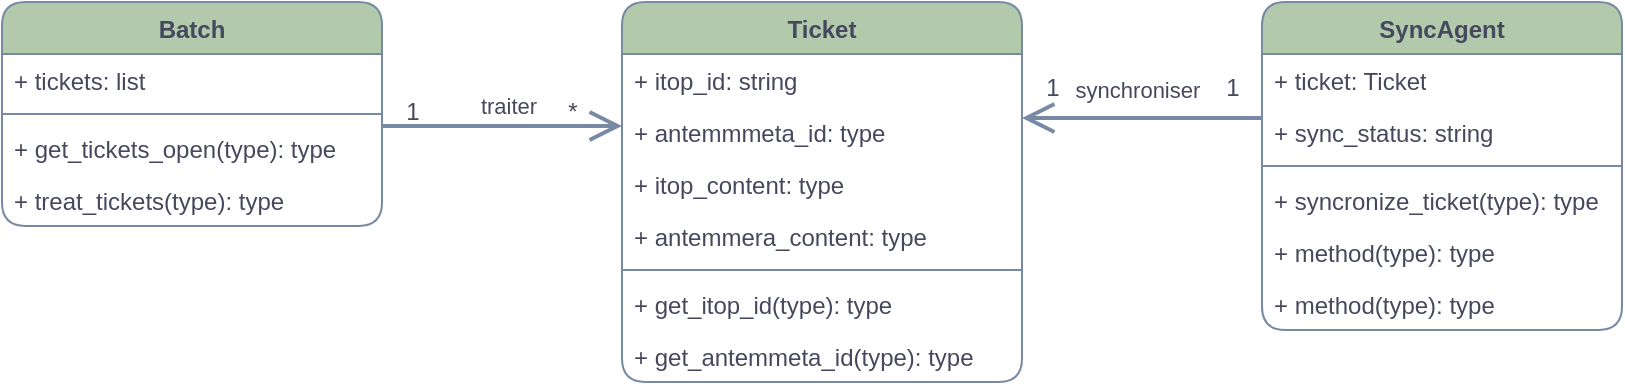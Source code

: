 <mxfile version="21.6.7" type="github">
  <diagram name="Page-1" id="RKyPNBM3HgYeOPSSIwJ7">
    <mxGraphModel dx="1434" dy="782" grid="1" gridSize="10" guides="1" tooltips="1" connect="1" arrows="1" fold="1" page="1" pageScale="1" pageWidth="827" pageHeight="1169" math="0" shadow="0">
      <root>
        <mxCell id="0" />
        <mxCell id="1" parent="0" />
        <mxCell id="-EAUrE1-mOs35V8S9X0K-1" value="Ticket" style="swimlane;fontStyle=1;align=center;verticalAlign=top;childLayout=stackLayout;horizontal=1;startSize=26;horizontalStack=0;resizeParent=1;resizeParentMax=0;resizeLast=0;collapsible=1;marginBottom=0;whiteSpace=wrap;html=1;labelBackgroundColor=none;rounded=1;fillColor=#B2C9AB;strokeColor=#788AA3;fontColor=#46495D;" vertex="1" parent="1">
          <mxGeometry x="320" y="40" width="200" height="190" as="geometry">
            <mxRectangle x="160" y="160" width="70" height="30" as="alternateBounds" />
          </mxGeometry>
        </mxCell>
        <mxCell id="-EAUrE1-mOs35V8S9X0K-5" value="+ itop_id: string" style="text;strokeColor=none;fillColor=none;align=left;verticalAlign=top;spacingLeft=4;spacingRight=4;overflow=hidden;rotatable=0;points=[[0,0.5],[1,0.5]];portConstraint=eastwest;whiteSpace=wrap;html=1;labelBackgroundColor=none;rounded=1;fontColor=#46495D;" vertex="1" parent="-EAUrE1-mOs35V8S9X0K-1">
          <mxGeometry y="26" width="200" height="26" as="geometry" />
        </mxCell>
        <mxCell id="-EAUrE1-mOs35V8S9X0K-6" value="+ antemmmeta_id: type" style="text;strokeColor=none;fillColor=none;align=left;verticalAlign=top;spacingLeft=4;spacingRight=4;overflow=hidden;rotatable=0;points=[[0,0.5],[1,0.5]];portConstraint=eastwest;whiteSpace=wrap;html=1;labelBackgroundColor=none;rounded=1;fontColor=#46495D;" vertex="1" parent="-EAUrE1-mOs35V8S9X0K-1">
          <mxGeometry y="52" width="200" height="26" as="geometry" />
        </mxCell>
        <mxCell id="-EAUrE1-mOs35V8S9X0K-2" value="+ itop_content: type" style="text;strokeColor=none;fillColor=none;align=left;verticalAlign=top;spacingLeft=4;spacingRight=4;overflow=hidden;rotatable=0;points=[[0,0.5],[1,0.5]];portConstraint=eastwest;whiteSpace=wrap;html=1;labelBackgroundColor=none;rounded=1;fontColor=#46495D;" vertex="1" parent="-EAUrE1-mOs35V8S9X0K-1">
          <mxGeometry y="78" width="200" height="26" as="geometry" />
        </mxCell>
        <mxCell id="-EAUrE1-mOs35V8S9X0K-40" value="+ antemmera_content: type" style="text;strokeColor=none;fillColor=none;align=left;verticalAlign=top;spacingLeft=4;spacingRight=4;overflow=hidden;rotatable=0;points=[[0,0.5],[1,0.5]];portConstraint=eastwest;whiteSpace=wrap;html=1;labelBackgroundColor=none;rounded=1;fontColor=#46495D;" vertex="1" parent="-EAUrE1-mOs35V8S9X0K-1">
          <mxGeometry y="104" width="200" height="26" as="geometry" />
        </mxCell>
        <mxCell id="-EAUrE1-mOs35V8S9X0K-3" value="" style="line;strokeWidth=1;fillColor=none;align=left;verticalAlign=middle;spacingTop=-1;spacingLeft=3;spacingRight=3;rotatable=0;labelPosition=right;points=[];portConstraint=eastwest;labelBackgroundColor=none;rounded=1;strokeColor=#788AA3;fontColor=#46495D;" vertex="1" parent="-EAUrE1-mOs35V8S9X0K-1">
          <mxGeometry y="130" width="200" height="8" as="geometry" />
        </mxCell>
        <mxCell id="-EAUrE1-mOs35V8S9X0K-4" value="+ get_itop_id(type): type" style="text;strokeColor=none;fillColor=none;align=left;verticalAlign=top;spacingLeft=4;spacingRight=4;overflow=hidden;rotatable=0;points=[[0,0.5],[1,0.5]];portConstraint=eastwest;whiteSpace=wrap;html=1;labelBackgroundColor=none;rounded=1;fontColor=#46495D;" vertex="1" parent="-EAUrE1-mOs35V8S9X0K-1">
          <mxGeometry y="138" width="200" height="26" as="geometry" />
        </mxCell>
        <mxCell id="-EAUrE1-mOs35V8S9X0K-8" value="+ get_antemmeta_id(type): type" style="text;strokeColor=none;fillColor=none;align=left;verticalAlign=top;spacingLeft=4;spacingRight=4;overflow=hidden;rotatable=0;points=[[0,0.5],[1,0.5]];portConstraint=eastwest;whiteSpace=wrap;html=1;labelBackgroundColor=none;rounded=1;fontColor=#46495D;" vertex="1" parent="-EAUrE1-mOs35V8S9X0K-1">
          <mxGeometry y="164" width="200" height="26" as="geometry" />
        </mxCell>
        <mxCell id="-EAUrE1-mOs35V8S9X0K-9" value="Batch" style="swimlane;fontStyle=1;align=center;verticalAlign=top;childLayout=stackLayout;horizontal=1;startSize=26;horizontalStack=0;resizeParent=1;resizeParentMax=0;resizeLast=0;collapsible=1;marginBottom=0;whiteSpace=wrap;html=1;strokeColor=#788AA3;fontColor=#46495D;fillColor=#B2C9AB;swimlaneFillColor=none;labelBackgroundColor=none;rounded=1;" vertex="1" parent="1">
          <mxGeometry x="10" y="40" width="190" height="112" as="geometry" />
        </mxCell>
        <mxCell id="-EAUrE1-mOs35V8S9X0K-10" value="+ tickets: list" style="text;strokeColor=none;fillColor=none;align=left;verticalAlign=top;spacingLeft=4;spacingRight=4;overflow=hidden;rotatable=0;points=[[0,0.5],[1,0.5]];portConstraint=eastwest;whiteSpace=wrap;html=1;fontColor=#46495D;labelBackgroundColor=none;rounded=1;" vertex="1" parent="-EAUrE1-mOs35V8S9X0K-9">
          <mxGeometry y="26" width="190" height="26" as="geometry" />
        </mxCell>
        <mxCell id="-EAUrE1-mOs35V8S9X0K-11" value="" style="line;strokeWidth=1;fillColor=none;align=left;verticalAlign=middle;spacingTop=-1;spacingLeft=3;spacingRight=3;rotatable=0;labelPosition=right;points=[];portConstraint=eastwest;strokeColor=#788AA3;fontColor=#46495D;labelBackgroundColor=none;rounded=1;" vertex="1" parent="-EAUrE1-mOs35V8S9X0K-9">
          <mxGeometry y="52" width="190" height="8" as="geometry" />
        </mxCell>
        <mxCell id="-EAUrE1-mOs35V8S9X0K-12" value="+ get_tickets_open(type): type" style="text;strokeColor=none;fillColor=none;align=left;verticalAlign=top;spacingLeft=4;spacingRight=4;overflow=hidden;rotatable=0;points=[[0,0.5],[1,0.5]];portConstraint=eastwest;whiteSpace=wrap;html=1;fontColor=#46495D;labelBackgroundColor=none;rounded=1;" vertex="1" parent="-EAUrE1-mOs35V8S9X0K-9">
          <mxGeometry y="60" width="190" height="26" as="geometry" />
        </mxCell>
        <mxCell id="-EAUrE1-mOs35V8S9X0K-43" value="+ treat_tickets(type): type" style="text;strokeColor=none;fillColor=none;align=left;verticalAlign=top;spacingLeft=4;spacingRight=4;overflow=hidden;rotatable=0;points=[[0,0.5],[1,0.5]];portConstraint=eastwest;whiteSpace=wrap;html=1;fontColor=#46495D;labelBackgroundColor=none;rounded=1;" vertex="1" parent="-EAUrE1-mOs35V8S9X0K-9">
          <mxGeometry y="86" width="190" height="26" as="geometry" />
        </mxCell>
        <mxCell id="-EAUrE1-mOs35V8S9X0K-15" value="SyncAgent" style="swimlane;fontStyle=1;align=center;verticalAlign=top;childLayout=stackLayout;horizontal=1;startSize=26;horizontalStack=0;resizeParent=1;resizeParentMax=0;resizeLast=0;collapsible=1;marginBottom=0;whiteSpace=wrap;html=1;strokeColor=#788AA3;fontColor=#46495D;fillColor=#B2C9AB;labelBackgroundColor=none;rounded=1;" vertex="1" parent="1">
          <mxGeometry x="640" y="40" width="180" height="164" as="geometry" />
        </mxCell>
        <mxCell id="-EAUrE1-mOs35V8S9X0K-42" value="+ ticket: Ticket" style="text;strokeColor=none;fillColor=none;align=left;verticalAlign=top;spacingLeft=4;spacingRight=4;overflow=hidden;rotatable=0;points=[[0,0.5],[1,0.5]];portConstraint=eastwest;whiteSpace=wrap;html=1;fontColor=#46495D;labelBackgroundColor=none;rounded=1;" vertex="1" parent="-EAUrE1-mOs35V8S9X0K-15">
          <mxGeometry y="26" width="180" height="26" as="geometry" />
        </mxCell>
        <mxCell id="-EAUrE1-mOs35V8S9X0K-16" value="+ sync_status: string" style="text;strokeColor=none;fillColor=none;align=left;verticalAlign=top;spacingLeft=4;spacingRight=4;overflow=hidden;rotatable=0;points=[[0,0.5],[1,0.5]];portConstraint=eastwest;whiteSpace=wrap;html=1;fontColor=#46495D;labelBackgroundColor=none;rounded=1;" vertex="1" parent="-EAUrE1-mOs35V8S9X0K-15">
          <mxGeometry y="52" width="180" height="26" as="geometry" />
        </mxCell>
        <mxCell id="-EAUrE1-mOs35V8S9X0K-17" value="" style="line;strokeWidth=1;fillColor=none;align=left;verticalAlign=middle;spacingTop=-1;spacingLeft=3;spacingRight=3;rotatable=0;labelPosition=right;points=[];portConstraint=eastwest;strokeColor=#788AA3;fontColor=#46495D;labelBackgroundColor=none;rounded=1;" vertex="1" parent="-EAUrE1-mOs35V8S9X0K-15">
          <mxGeometry y="78" width="180" height="8" as="geometry" />
        </mxCell>
        <mxCell id="-EAUrE1-mOs35V8S9X0K-18" value="+ syncronize_ticket(type): type" style="text;strokeColor=none;fillColor=none;align=left;verticalAlign=top;spacingLeft=4;spacingRight=4;overflow=hidden;rotatable=0;points=[[0,0.5],[1,0.5]];portConstraint=eastwest;whiteSpace=wrap;html=1;fontColor=#46495D;labelBackgroundColor=none;rounded=1;" vertex="1" parent="-EAUrE1-mOs35V8S9X0K-15">
          <mxGeometry y="86" width="180" height="26" as="geometry" />
        </mxCell>
        <mxCell id="-EAUrE1-mOs35V8S9X0K-39" value="+ method(type): type" style="text;strokeColor=none;fillColor=none;align=left;verticalAlign=top;spacingLeft=4;spacingRight=4;overflow=hidden;rotatable=0;points=[[0,0.5],[1,0.5]];portConstraint=eastwest;whiteSpace=wrap;html=1;fontColor=#46495D;labelBackgroundColor=none;rounded=1;" vertex="1" parent="-EAUrE1-mOs35V8S9X0K-15">
          <mxGeometry y="112" width="180" height="26" as="geometry" />
        </mxCell>
        <mxCell id="-EAUrE1-mOs35V8S9X0K-38" value="+ method(type): type" style="text;strokeColor=none;fillColor=none;align=left;verticalAlign=top;spacingLeft=4;spacingRight=4;overflow=hidden;rotatable=0;points=[[0,0.5],[1,0.5]];portConstraint=eastwest;whiteSpace=wrap;html=1;fontColor=#46495D;labelBackgroundColor=none;rounded=1;" vertex="1" parent="-EAUrE1-mOs35V8S9X0K-15">
          <mxGeometry y="138" width="180" height="26" as="geometry" />
        </mxCell>
        <mxCell id="-EAUrE1-mOs35V8S9X0K-35" value="" style="group" vertex="1" connectable="0" parent="1">
          <mxGeometry x="200" y="80" width="120" height="30" as="geometry" />
        </mxCell>
        <mxCell id="-EAUrE1-mOs35V8S9X0K-22" value="" style="endArrow=open;endFill=1;endSize=12;html=1;rounded=0;strokeColor=#788AA3;fontColor=#46495D;fillColor=#B2C9AB;strokeWidth=2;" edge="1" parent="-EAUrE1-mOs35V8S9X0K-35">
          <mxGeometry width="160" relative="1" as="geometry">
            <mxPoint y="22" as="sourcePoint" />
            <mxPoint x="120" y="22" as="targetPoint" />
          </mxGeometry>
        </mxCell>
        <mxCell id="-EAUrE1-mOs35V8S9X0K-24" value="traiter" style="edgeLabel;html=1;align=center;verticalAlign=middle;resizable=0;points=[];fontColor=#46495D;" vertex="1" connectable="0" parent="-EAUrE1-mOs35V8S9X0K-22">
          <mxGeometry x="-0.163" y="-5" relative="1" as="geometry">
            <mxPoint x="13" y="-15" as="offset" />
          </mxGeometry>
        </mxCell>
        <mxCell id="-EAUrE1-mOs35V8S9X0K-25" value="1" style="text;html=1;align=center;verticalAlign=middle;resizable=0;points=[];autosize=1;strokeColor=none;fillColor=none;fontColor=#46495D;" vertex="1" parent="-EAUrE1-mOs35V8S9X0K-35">
          <mxGeometry width="30" height="30" as="geometry" />
        </mxCell>
        <mxCell id="-EAUrE1-mOs35V8S9X0K-26" value="*" style="text;html=1;align=center;verticalAlign=middle;resizable=0;points=[];autosize=1;strokeColor=none;fillColor=none;fontColor=#46495D;" vertex="1" parent="-EAUrE1-mOs35V8S9X0K-35">
          <mxGeometry x="80" width="30" height="30" as="geometry" />
        </mxCell>
        <mxCell id="-EAUrE1-mOs35V8S9X0K-29" value="" style="endArrow=open;endFill=1;endSize=12;html=1;rounded=0;strokeColor=#788AA3;fontColor=#46495D;fillColor=#B2C9AB;strokeWidth=2;" edge="1" parent="1">
          <mxGeometry width="160" relative="1" as="geometry">
            <mxPoint x="640" y="98" as="sourcePoint" />
            <mxPoint x="520" y="98" as="targetPoint" />
          </mxGeometry>
        </mxCell>
        <mxCell id="-EAUrE1-mOs35V8S9X0K-31" value="synchroniser&amp;nbsp;" style="edgeLabel;html=1;align=center;verticalAlign=middle;resizable=0;points=[];fontColor=#46495D;" vertex="1" connectable="0" parent="1">
          <mxGeometry x="579.996" y="80" as="geometry">
            <mxPoint x="-1" y="4" as="offset" />
          </mxGeometry>
        </mxCell>
        <mxCell id="-EAUrE1-mOs35V8S9X0K-32" value="1" style="text;html=1;align=center;verticalAlign=middle;resizable=0;points=[];autosize=1;strokeColor=none;fillColor=none;fontColor=#46495D;" vertex="1" parent="1">
          <mxGeometry x="520" y="68" width="30" height="30" as="geometry" />
        </mxCell>
        <mxCell id="-EAUrE1-mOs35V8S9X0K-33" value="1" style="text;html=1;align=center;verticalAlign=middle;resizable=0;points=[];autosize=1;strokeColor=none;fillColor=none;fontColor=#46495D;" vertex="1" parent="1">
          <mxGeometry x="610" y="68" width="30" height="30" as="geometry" />
        </mxCell>
      </root>
    </mxGraphModel>
  </diagram>
</mxfile>
